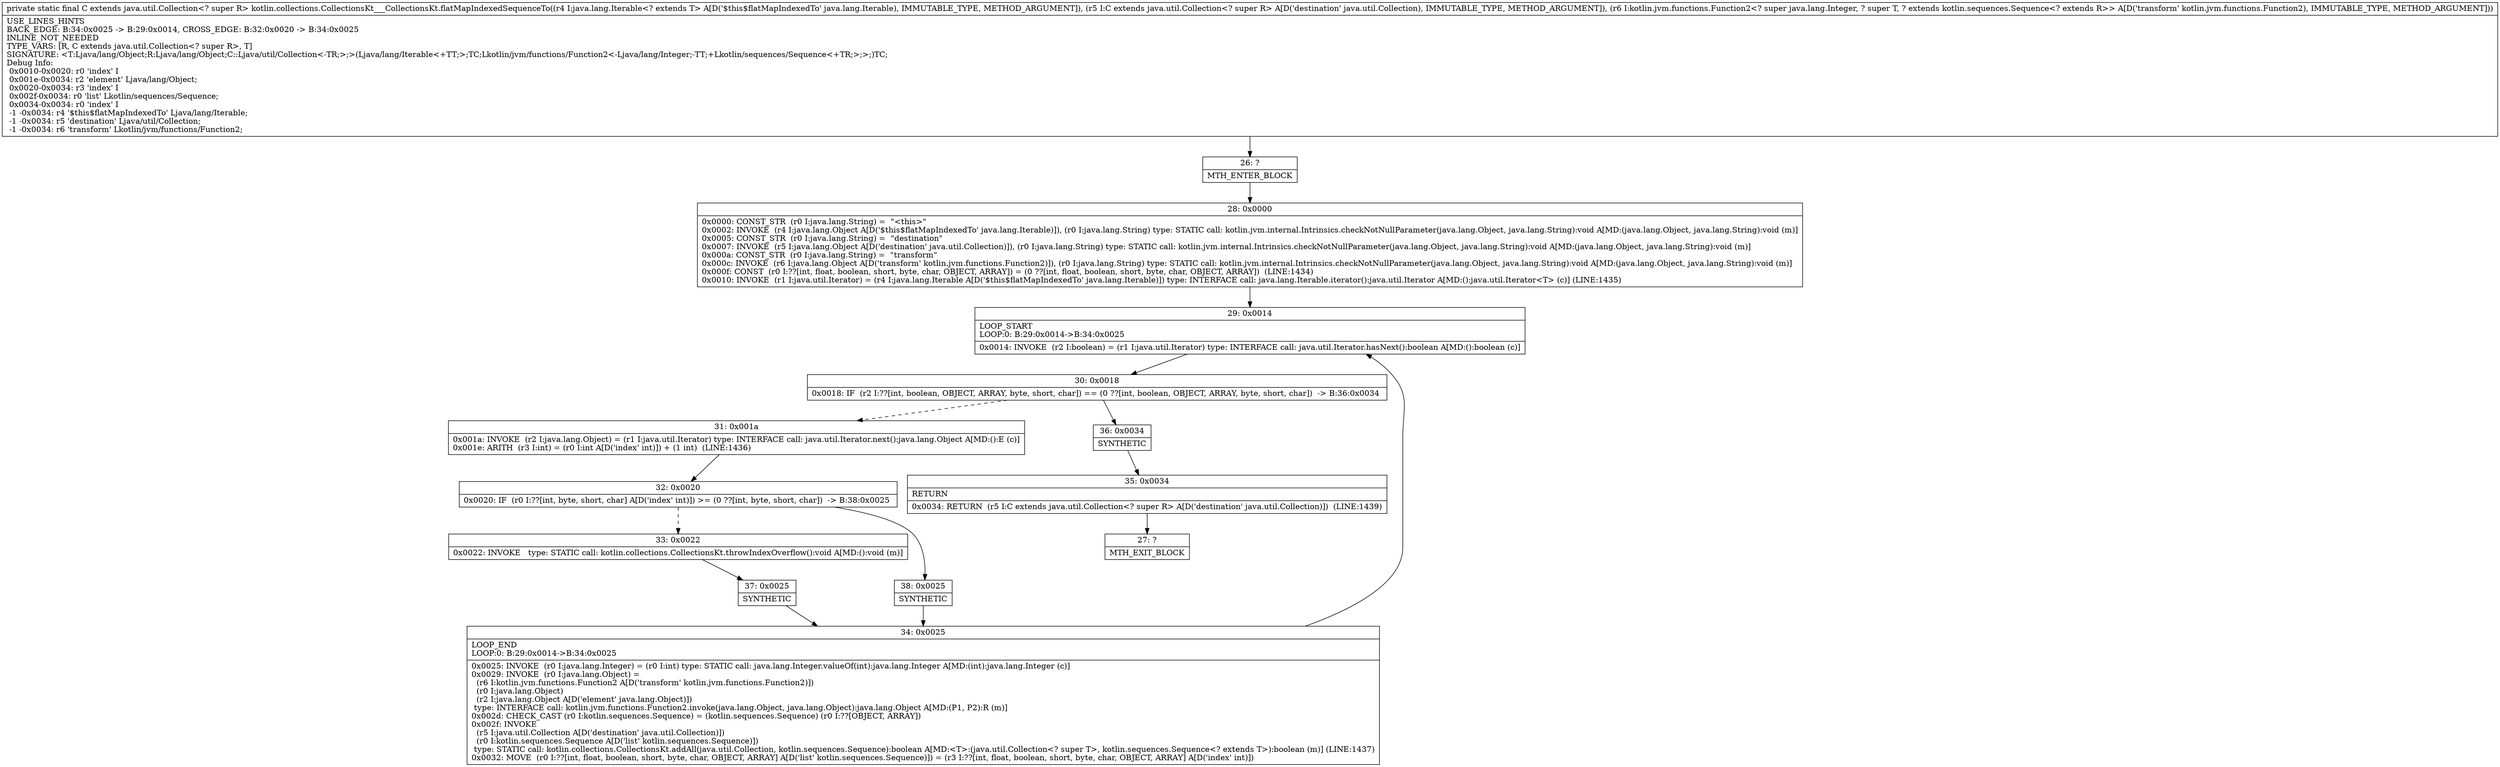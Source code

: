 digraph "CFG forkotlin.collections.CollectionsKt___CollectionsKt.flatMapIndexedSequenceTo(Ljava\/lang\/Iterable;Ljava\/util\/Collection;Lkotlin\/jvm\/functions\/Function2;)Ljava\/util\/Collection;" {
Node_26 [shape=record,label="{26\:\ ?|MTH_ENTER_BLOCK\l}"];
Node_28 [shape=record,label="{28\:\ 0x0000|0x0000: CONST_STR  (r0 I:java.lang.String) =  \"\<this\>\" \l0x0002: INVOKE  (r4 I:java.lang.Object A[D('$this$flatMapIndexedTo' java.lang.Iterable)]), (r0 I:java.lang.String) type: STATIC call: kotlin.jvm.internal.Intrinsics.checkNotNullParameter(java.lang.Object, java.lang.String):void A[MD:(java.lang.Object, java.lang.String):void (m)]\l0x0005: CONST_STR  (r0 I:java.lang.String) =  \"destination\" \l0x0007: INVOKE  (r5 I:java.lang.Object A[D('destination' java.util.Collection)]), (r0 I:java.lang.String) type: STATIC call: kotlin.jvm.internal.Intrinsics.checkNotNullParameter(java.lang.Object, java.lang.String):void A[MD:(java.lang.Object, java.lang.String):void (m)]\l0x000a: CONST_STR  (r0 I:java.lang.String) =  \"transform\" \l0x000c: INVOKE  (r6 I:java.lang.Object A[D('transform' kotlin.jvm.functions.Function2)]), (r0 I:java.lang.String) type: STATIC call: kotlin.jvm.internal.Intrinsics.checkNotNullParameter(java.lang.Object, java.lang.String):void A[MD:(java.lang.Object, java.lang.String):void (m)]\l0x000f: CONST  (r0 I:??[int, float, boolean, short, byte, char, OBJECT, ARRAY]) = (0 ??[int, float, boolean, short, byte, char, OBJECT, ARRAY])  (LINE:1434)\l0x0010: INVOKE  (r1 I:java.util.Iterator) = (r4 I:java.lang.Iterable A[D('$this$flatMapIndexedTo' java.lang.Iterable)]) type: INTERFACE call: java.lang.Iterable.iterator():java.util.Iterator A[MD:():java.util.Iterator\<T\> (c)] (LINE:1435)\l}"];
Node_29 [shape=record,label="{29\:\ 0x0014|LOOP_START\lLOOP:0: B:29:0x0014\-\>B:34:0x0025\l|0x0014: INVOKE  (r2 I:boolean) = (r1 I:java.util.Iterator) type: INTERFACE call: java.util.Iterator.hasNext():boolean A[MD:():boolean (c)]\l}"];
Node_30 [shape=record,label="{30\:\ 0x0018|0x0018: IF  (r2 I:??[int, boolean, OBJECT, ARRAY, byte, short, char]) == (0 ??[int, boolean, OBJECT, ARRAY, byte, short, char])  \-\> B:36:0x0034 \l}"];
Node_31 [shape=record,label="{31\:\ 0x001a|0x001a: INVOKE  (r2 I:java.lang.Object) = (r1 I:java.util.Iterator) type: INTERFACE call: java.util.Iterator.next():java.lang.Object A[MD:():E (c)]\l0x001e: ARITH  (r3 I:int) = (r0 I:int A[D('index' int)]) + (1 int)  (LINE:1436)\l}"];
Node_32 [shape=record,label="{32\:\ 0x0020|0x0020: IF  (r0 I:??[int, byte, short, char] A[D('index' int)]) \>= (0 ??[int, byte, short, char])  \-\> B:38:0x0025 \l}"];
Node_33 [shape=record,label="{33\:\ 0x0022|0x0022: INVOKE   type: STATIC call: kotlin.collections.CollectionsKt.throwIndexOverflow():void A[MD:():void (m)]\l}"];
Node_37 [shape=record,label="{37\:\ 0x0025|SYNTHETIC\l}"];
Node_34 [shape=record,label="{34\:\ 0x0025|LOOP_END\lLOOP:0: B:29:0x0014\-\>B:34:0x0025\l|0x0025: INVOKE  (r0 I:java.lang.Integer) = (r0 I:int) type: STATIC call: java.lang.Integer.valueOf(int):java.lang.Integer A[MD:(int):java.lang.Integer (c)]\l0x0029: INVOKE  (r0 I:java.lang.Object) = \l  (r6 I:kotlin.jvm.functions.Function2 A[D('transform' kotlin.jvm.functions.Function2)])\l  (r0 I:java.lang.Object)\l  (r2 I:java.lang.Object A[D('element' java.lang.Object)])\l type: INTERFACE call: kotlin.jvm.functions.Function2.invoke(java.lang.Object, java.lang.Object):java.lang.Object A[MD:(P1, P2):R (m)]\l0x002d: CHECK_CAST (r0 I:kotlin.sequences.Sequence) = (kotlin.sequences.Sequence) (r0 I:??[OBJECT, ARRAY]) \l0x002f: INVOKE  \l  (r5 I:java.util.Collection A[D('destination' java.util.Collection)])\l  (r0 I:kotlin.sequences.Sequence A[D('list' kotlin.sequences.Sequence)])\l type: STATIC call: kotlin.collections.CollectionsKt.addAll(java.util.Collection, kotlin.sequences.Sequence):boolean A[MD:\<T\>:(java.util.Collection\<? super T\>, kotlin.sequences.Sequence\<? extends T\>):boolean (m)] (LINE:1437)\l0x0032: MOVE  (r0 I:??[int, float, boolean, short, byte, char, OBJECT, ARRAY] A[D('list' kotlin.sequences.Sequence)]) = (r3 I:??[int, float, boolean, short, byte, char, OBJECT, ARRAY] A[D('index' int)]) \l}"];
Node_38 [shape=record,label="{38\:\ 0x0025|SYNTHETIC\l}"];
Node_36 [shape=record,label="{36\:\ 0x0034|SYNTHETIC\l}"];
Node_35 [shape=record,label="{35\:\ 0x0034|RETURN\l|0x0034: RETURN  (r5 I:C extends java.util.Collection\<? super R\> A[D('destination' java.util.Collection)])  (LINE:1439)\l}"];
Node_27 [shape=record,label="{27\:\ ?|MTH_EXIT_BLOCK\l}"];
MethodNode[shape=record,label="{private static final C extends java.util.Collection\<? super R\> kotlin.collections.CollectionsKt___CollectionsKt.flatMapIndexedSequenceTo((r4 I:java.lang.Iterable\<? extends T\> A[D('$this$flatMapIndexedTo' java.lang.Iterable), IMMUTABLE_TYPE, METHOD_ARGUMENT]), (r5 I:C extends java.util.Collection\<? super R\> A[D('destination' java.util.Collection), IMMUTABLE_TYPE, METHOD_ARGUMENT]), (r6 I:kotlin.jvm.functions.Function2\<? super java.lang.Integer, ? super T, ? extends kotlin.sequences.Sequence\<? extends R\>\> A[D('transform' kotlin.jvm.functions.Function2), IMMUTABLE_TYPE, METHOD_ARGUMENT]))  | USE_LINES_HINTS\lBACK_EDGE: B:34:0x0025 \-\> B:29:0x0014, CROSS_EDGE: B:32:0x0020 \-\> B:34:0x0025\lINLINE_NOT_NEEDED\lTYPE_VARS: [R, C extends java.util.Collection\<? super R\>, T]\lSIGNATURE: \<T:Ljava\/lang\/Object;R:Ljava\/lang\/Object;C::Ljava\/util\/Collection\<\-TR;\>;\>(Ljava\/lang\/Iterable\<+TT;\>;TC;Lkotlin\/jvm\/functions\/Function2\<\-Ljava\/lang\/Integer;\-TT;+Lkotlin\/sequences\/Sequence\<+TR;\>;\>;)TC;\lDebug Info:\l  0x0010\-0x0020: r0 'index' I\l  0x001e\-0x0034: r2 'element' Ljava\/lang\/Object;\l  0x0020\-0x0034: r3 'index' I\l  0x002f\-0x0034: r0 'list' Lkotlin\/sequences\/Sequence;\l  0x0034\-0x0034: r0 'index' I\l  \-1 \-0x0034: r4 '$this$flatMapIndexedTo' Ljava\/lang\/Iterable;\l  \-1 \-0x0034: r5 'destination' Ljava\/util\/Collection;\l  \-1 \-0x0034: r6 'transform' Lkotlin\/jvm\/functions\/Function2;\l}"];
MethodNode -> Node_26;Node_26 -> Node_28;
Node_28 -> Node_29;
Node_29 -> Node_30;
Node_30 -> Node_31[style=dashed];
Node_30 -> Node_36;
Node_31 -> Node_32;
Node_32 -> Node_33[style=dashed];
Node_32 -> Node_38;
Node_33 -> Node_37;
Node_37 -> Node_34;
Node_34 -> Node_29;
Node_38 -> Node_34;
Node_36 -> Node_35;
Node_35 -> Node_27;
}

